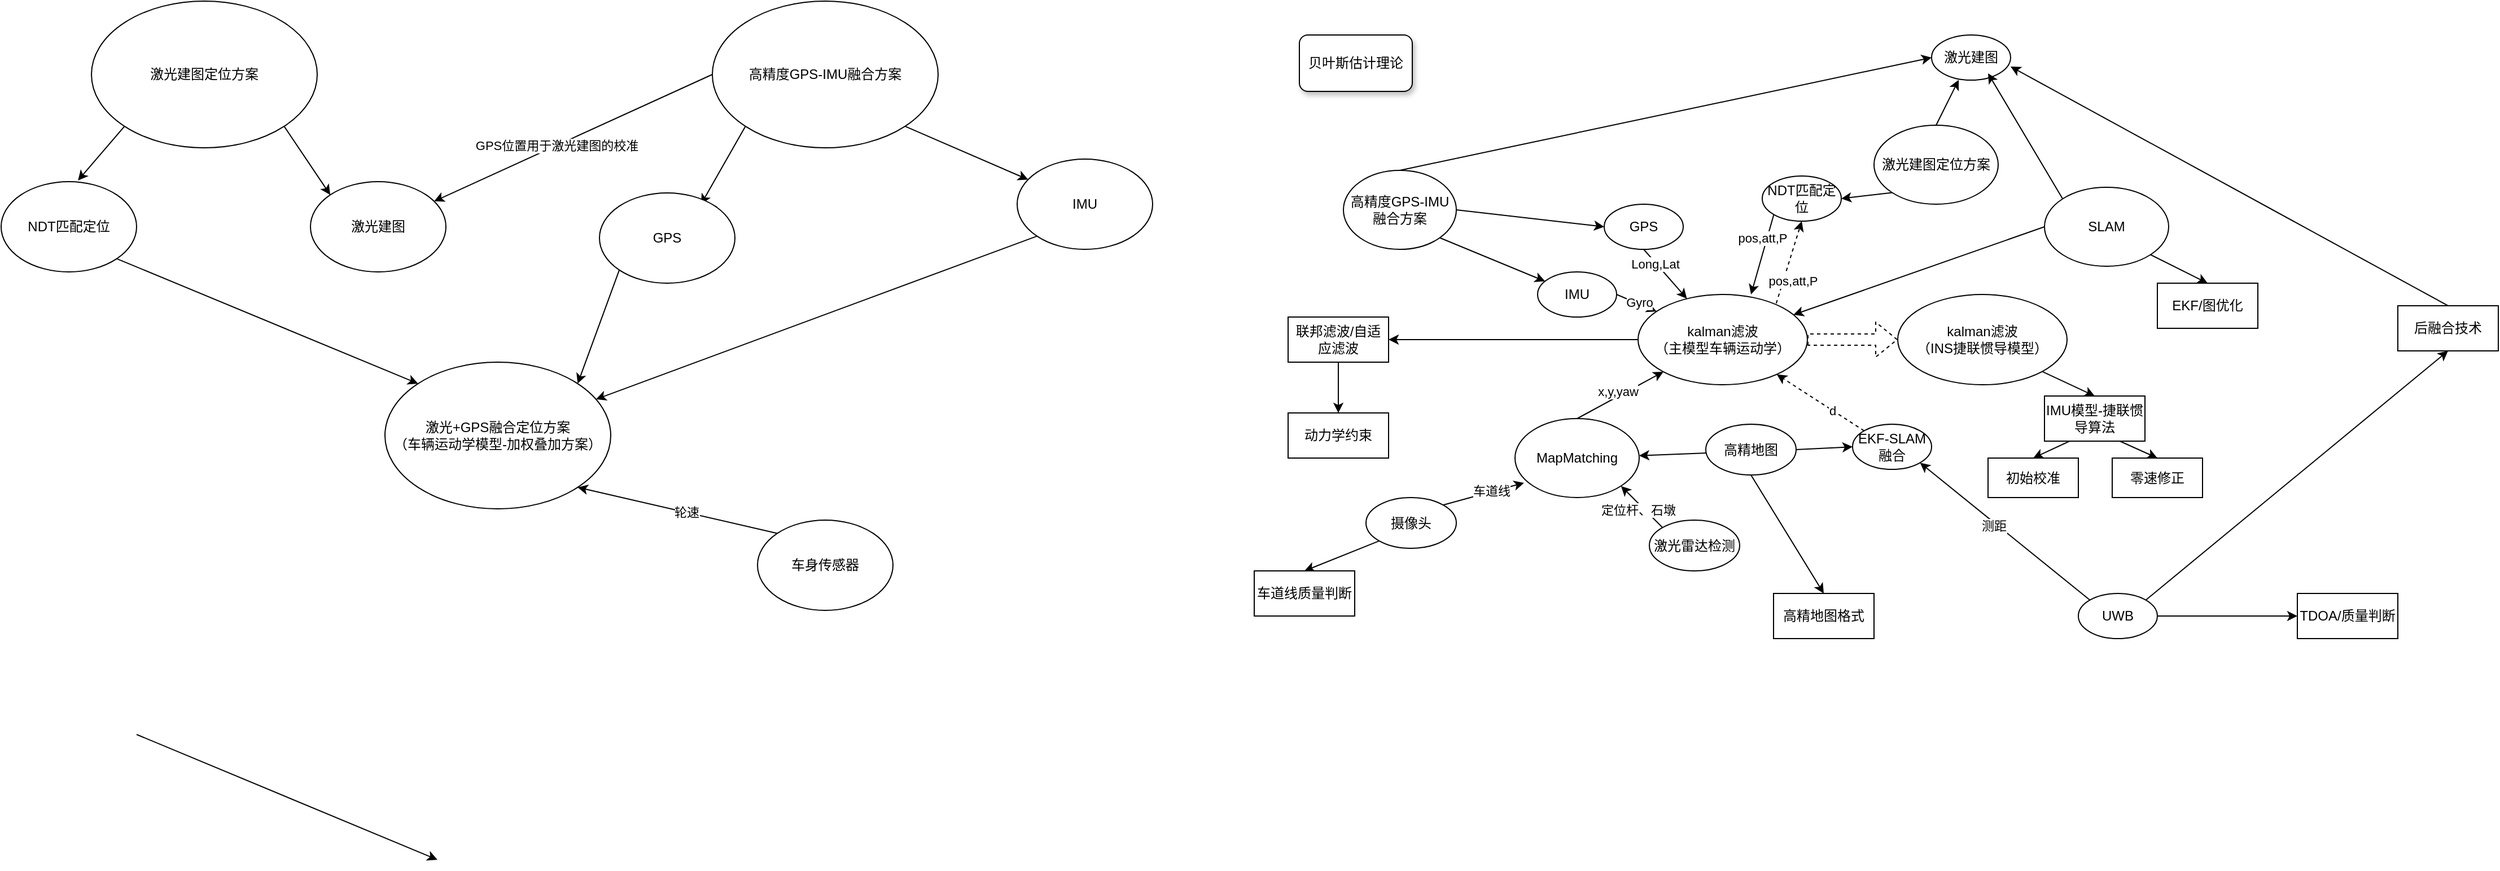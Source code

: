 <mxfile version="13.3.6" type="github">
  <diagram id="zAklxPVSnyF1f9p-QhmA" name="Page-1">
    <mxGraphModel dx="2121" dy="598" grid="1" gridSize="10" guides="1" tooltips="1" connect="1" arrows="1" fold="1" page="1" pageScale="1" pageWidth="827" pageHeight="1169" math="0" shadow="0">
      <root>
        <mxCell id="0" />
        <mxCell id="1" parent="0" />
        <mxCell id="JtGoAlClPYQqaDhEBIHm-8" style="orthogonalLoop=1;jettySize=auto;html=1;exitX=1;exitY=1;exitDx=0;exitDy=0;entryX=0;entryY=0;entryDx=0;entryDy=0;" parent="1" source="JtGoAlClPYQqaDhEBIHm-1" target="JtGoAlClPYQqaDhEBIHm-3" edge="1">
          <mxGeometry relative="1" as="geometry" />
        </mxCell>
        <mxCell id="JtGoAlClPYQqaDhEBIHm-10" style="edgeStyle=none;orthogonalLoop=1;jettySize=auto;html=1;exitX=0;exitY=1;exitDx=0;exitDy=0;entryX=0.567;entryY=-0.012;entryDx=0;entryDy=0;entryPerimeter=0;" parent="1" source="JtGoAlClPYQqaDhEBIHm-1" target="JtGoAlClPYQqaDhEBIHm-9" edge="1">
          <mxGeometry relative="1" as="geometry" />
        </mxCell>
        <mxCell id="JtGoAlClPYQqaDhEBIHm-1" value="激光建图定位方案" style="ellipse;whiteSpace=wrap;html=1;" parent="1" vertex="1">
          <mxGeometry x="-20" y="60" width="200" height="130" as="geometry" />
        </mxCell>
        <mxCell id="JtGoAlClPYQqaDhEBIHm-15" style="edgeStyle=none;orthogonalLoop=1;jettySize=auto;html=1;exitX=1;exitY=1;exitDx=0;exitDy=0;" parent="1" source="JtGoAlClPYQqaDhEBIHm-2" target="JtGoAlClPYQqaDhEBIHm-11" edge="1">
          <mxGeometry relative="1" as="geometry" />
        </mxCell>
        <mxCell id="JtGoAlClPYQqaDhEBIHm-16" style="edgeStyle=none;orthogonalLoop=1;jettySize=auto;html=1;exitX=0;exitY=1;exitDx=0;exitDy=0;entryX=0.75;entryY=0.125;entryDx=0;entryDy=0;entryPerimeter=0;" parent="1" source="JtGoAlClPYQqaDhEBIHm-2" target="JtGoAlClPYQqaDhEBIHm-14" edge="1">
          <mxGeometry relative="1" as="geometry" />
        </mxCell>
        <mxCell id="JtGoAlClPYQqaDhEBIHm-17" style="edgeStyle=none;orthogonalLoop=1;jettySize=auto;html=1;exitX=0;exitY=0.5;exitDx=0;exitDy=0;" parent="1" source="JtGoAlClPYQqaDhEBIHm-2" target="JtGoAlClPYQqaDhEBIHm-3" edge="1">
          <mxGeometry relative="1" as="geometry" />
        </mxCell>
        <mxCell id="JtGoAlClPYQqaDhEBIHm-18" value="GPS位置用于激光建图的校准" style="edgeLabel;html=1;align=center;verticalAlign=middle;resizable=0;points=[];" parent="JtGoAlClPYQqaDhEBIHm-17" vertex="1" connectable="0">
          <mxGeometry x="0.12" relative="1" as="geometry">
            <mxPoint as="offset" />
          </mxGeometry>
        </mxCell>
        <mxCell id="JtGoAlClPYQqaDhEBIHm-2" value="高精度GPS-IMU融合方案" style="ellipse;whiteSpace=wrap;html=1;" parent="1" vertex="1">
          <mxGeometry x="530" y="60" width="200" height="130" as="geometry" />
        </mxCell>
        <mxCell id="JtGoAlClPYQqaDhEBIHm-3" value="激光建图" style="ellipse;whiteSpace=wrap;html=1;" parent="1" vertex="1">
          <mxGeometry x="174" y="220" width="120" height="80" as="geometry" />
        </mxCell>
        <mxCell id="JtGoAlClPYQqaDhEBIHm-20" style="edgeStyle=none;orthogonalLoop=1;jettySize=auto;html=1;exitX=1;exitY=1;exitDx=0;exitDy=0;entryX=0;entryY=0;entryDx=0;entryDy=0;" parent="1" source="JtGoAlClPYQqaDhEBIHm-9" target="JtGoAlClPYQqaDhEBIHm-19" edge="1">
          <mxGeometry relative="1" as="geometry" />
        </mxCell>
        <mxCell id="JtGoAlClPYQqaDhEBIHm-9" value="NDT匹配定位" style="ellipse;whiteSpace=wrap;html=1;" parent="1" vertex="1">
          <mxGeometry x="-100" y="220" width="120" height="80" as="geometry" />
        </mxCell>
        <mxCell id="JtGoAlClPYQqaDhEBIHm-25" style="edgeStyle=none;orthogonalLoop=1;jettySize=auto;html=1;exitX=0;exitY=1;exitDx=0;exitDy=0;" parent="1" source="JtGoAlClPYQqaDhEBIHm-11" target="JtGoAlClPYQqaDhEBIHm-19" edge="1">
          <mxGeometry relative="1" as="geometry" />
        </mxCell>
        <mxCell id="JtGoAlClPYQqaDhEBIHm-11" value="IMU" style="ellipse;whiteSpace=wrap;html=1;" parent="1" vertex="1">
          <mxGeometry x="800" y="200" width="120" height="80" as="geometry" />
        </mxCell>
        <mxCell id="JtGoAlClPYQqaDhEBIHm-24" style="edgeStyle=none;orthogonalLoop=1;jettySize=auto;html=1;exitX=0;exitY=1;exitDx=0;exitDy=0;entryX=1;entryY=0;entryDx=0;entryDy=0;" parent="1" source="JtGoAlClPYQqaDhEBIHm-14" target="JtGoAlClPYQqaDhEBIHm-19" edge="1">
          <mxGeometry relative="1" as="geometry" />
        </mxCell>
        <mxCell id="JtGoAlClPYQqaDhEBIHm-14" value="GPS" style="ellipse;whiteSpace=wrap;html=1;" parent="1" vertex="1">
          <mxGeometry x="430" y="230" width="120" height="80" as="geometry" />
        </mxCell>
        <mxCell id="JtGoAlClPYQqaDhEBIHm-19" value="激光+GPS融合定位方案&lt;br&gt;（车辆运动学模型-加权叠加方案）" style="ellipse;whiteSpace=wrap;html=1;" parent="1" vertex="1">
          <mxGeometry x="240" y="380" width="200" height="130" as="geometry" />
        </mxCell>
        <mxCell id="JtGoAlClPYQqaDhEBIHm-21" style="edgeStyle=none;orthogonalLoop=1;jettySize=auto;html=1;exitX=1;exitY=1;exitDx=0;exitDy=0;entryX=0;entryY=0;entryDx=0;entryDy=0;" parent="1" edge="1">
          <mxGeometry relative="1" as="geometry">
            <mxPoint x="19.996" y="710.004" as="sourcePoint" />
            <mxPoint x="286.47" y="821.013" as="targetPoint" />
          </mxGeometry>
        </mxCell>
        <mxCell id="JtGoAlClPYQqaDhEBIHm-23" style="edgeStyle=none;orthogonalLoop=1;jettySize=auto;html=1;exitX=0;exitY=0;exitDx=0;exitDy=0;entryX=1;entryY=1;entryDx=0;entryDy=0;" parent="1" source="JtGoAlClPYQqaDhEBIHm-22" target="JtGoAlClPYQqaDhEBIHm-19" edge="1">
          <mxGeometry relative="1" as="geometry" />
        </mxCell>
        <mxCell id="JtGoAlClPYQqaDhEBIHm-26" value="轮速" style="edgeLabel;html=1;align=center;verticalAlign=middle;resizable=0;points=[];" parent="JtGoAlClPYQqaDhEBIHm-23" vertex="1" connectable="0">
          <mxGeometry x="-0.089" relative="1" as="geometry">
            <mxPoint as="offset" />
          </mxGeometry>
        </mxCell>
        <mxCell id="JtGoAlClPYQqaDhEBIHm-22" value="车身传感器" style="ellipse;whiteSpace=wrap;html=1;" parent="1" vertex="1">
          <mxGeometry x="570" y="520" width="120" height="80" as="geometry" />
        </mxCell>
        <mxCell id="JtGoAlClPYQqaDhEBIHm-34" style="edgeStyle=none;orthogonalLoop=1;jettySize=auto;html=1;exitX=0.5;exitY=1;exitDx=0;exitDy=0;" parent="1" source="JtGoAlClPYQqaDhEBIHm-27" target="JtGoAlClPYQqaDhEBIHm-30" edge="1">
          <mxGeometry relative="1" as="geometry" />
        </mxCell>
        <mxCell id="JtGoAlClPYQqaDhEBIHm-67" value="Long,Lat" style="edgeLabel;html=1;align=center;verticalAlign=middle;resizable=0;points=[];" parent="JtGoAlClPYQqaDhEBIHm-34" vertex="1" connectable="0">
          <mxGeometry x="-0.459" y="-1" relative="1" as="geometry">
            <mxPoint as="offset" />
          </mxGeometry>
        </mxCell>
        <mxCell id="JtGoAlClPYQqaDhEBIHm-27" value="GPS" style="ellipse;whiteSpace=wrap;html=1;" parent="1" vertex="1">
          <mxGeometry x="1320" y="240" width="70" height="40" as="geometry" />
        </mxCell>
        <mxCell id="JtGoAlClPYQqaDhEBIHm-31" style="edgeStyle=none;orthogonalLoop=1;jettySize=auto;html=1;exitX=1;exitY=0.5;exitDx=0;exitDy=0;" parent="1" source="JtGoAlClPYQqaDhEBIHm-76" target="JtGoAlClPYQqaDhEBIHm-30" edge="1">
          <mxGeometry relative="1" as="geometry" />
        </mxCell>
        <mxCell id="JtGoAlClPYQqaDhEBIHm-33" value="Gyro" style="edgeLabel;html=1;align=center;verticalAlign=middle;resizable=0;points=[];" parent="JtGoAlClPYQqaDhEBIHm-31" vertex="1" connectable="0">
          <mxGeometry x="0.095" y="2" relative="1" as="geometry">
            <mxPoint as="offset" />
          </mxGeometry>
        </mxCell>
        <mxCell id="JtGoAlClPYQqaDhEBIHm-56" style="edgeStyle=none;orthogonalLoop=1;jettySize=auto;html=1;exitX=0.5;exitY=0;exitDx=0;exitDy=0;entryX=0;entryY=0.5;entryDx=0;entryDy=0;" parent="1" source="JtGoAlClPYQqaDhEBIHm-29" target="JtGoAlClPYQqaDhEBIHm-50" edge="1">
          <mxGeometry relative="1" as="geometry" />
        </mxCell>
        <mxCell id="TmcgU3cM4aMXSd0HHcBp-4" style="edgeStyle=none;rounded=0;orthogonalLoop=1;jettySize=auto;html=1;exitX=1;exitY=0.5;exitDx=0;exitDy=0;entryX=0;entryY=0.5;entryDx=0;entryDy=0;" edge="1" parent="1" source="JtGoAlClPYQqaDhEBIHm-29" target="JtGoAlClPYQqaDhEBIHm-27">
          <mxGeometry relative="1" as="geometry" />
        </mxCell>
        <mxCell id="TmcgU3cM4aMXSd0HHcBp-5" style="edgeStyle=none;rounded=0;orthogonalLoop=1;jettySize=auto;html=1;exitX=1;exitY=1;exitDx=0;exitDy=0;" edge="1" parent="1" source="JtGoAlClPYQqaDhEBIHm-29" target="JtGoAlClPYQqaDhEBIHm-76">
          <mxGeometry relative="1" as="geometry" />
        </mxCell>
        <mxCell id="JtGoAlClPYQqaDhEBIHm-29" value="高精度GPS-IMU融合方案" style="ellipse;whiteSpace=wrap;html=1;" parent="1" vertex="1">
          <mxGeometry x="1089" y="210" width="100" height="70" as="geometry" />
        </mxCell>
        <mxCell id="JtGoAlClPYQqaDhEBIHm-48" style="edgeStyle=none;orthogonalLoop=1;jettySize=auto;html=1;exitX=1;exitY=0.5;exitDx=0;exitDy=0;entryX=0;entryY=0.5;entryDx=0;entryDy=0;shape=flexArrow;dashed=1;" parent="1" source="JtGoAlClPYQqaDhEBIHm-30" target="JtGoAlClPYQqaDhEBIHm-46" edge="1">
          <mxGeometry relative="1" as="geometry" />
        </mxCell>
        <mxCell id="JtGoAlClPYQqaDhEBIHm-64" style="edgeStyle=none;orthogonalLoop=1;jettySize=auto;html=1;exitX=0.816;exitY=0.098;exitDx=0;exitDy=0;entryX=0.5;entryY=1;entryDx=0;entryDy=0;dashed=1;exitPerimeter=0;" parent="1" source="JtGoAlClPYQqaDhEBIHm-30" target="JtGoAlClPYQqaDhEBIHm-53" edge="1">
          <mxGeometry relative="1" as="geometry" />
        </mxCell>
        <mxCell id="JtGoAlClPYQqaDhEBIHm-65" value="pos,att,P" style="edgeLabel;html=1;align=center;verticalAlign=middle;resizable=0;points=[];" parent="JtGoAlClPYQqaDhEBIHm-64" vertex="1" connectable="0">
          <mxGeometry x="-0.128" relative="1" as="geometry">
            <mxPoint x="4.61" y="11.8" as="offset" />
          </mxGeometry>
        </mxCell>
        <mxCell id="JtGoAlClPYQqaDhEBIHm-99" style="orthogonalLoop=1;jettySize=auto;html=1;exitX=0;exitY=0.5;exitDx=0;exitDy=0;entryX=1;entryY=0.5;entryDx=0;entryDy=0;" parent="1" target="JtGoAlClPYQqaDhEBIHm-98" edge="1">
          <mxGeometry relative="1" as="geometry">
            <mxPoint x="1390" y="360" as="sourcePoint" />
            <mxPoint x="1239.0" y="360" as="targetPoint" />
          </mxGeometry>
        </mxCell>
        <mxCell id="JtGoAlClPYQqaDhEBIHm-30" value="kalman滤波&lt;br&gt;（主模型车辆运动学）" style="ellipse;whiteSpace=wrap;html=1;" parent="1" vertex="1">
          <mxGeometry x="1350" y="320" width="150" height="80" as="geometry" />
        </mxCell>
        <mxCell id="JtGoAlClPYQqaDhEBIHm-38" style="edgeStyle=none;orthogonalLoop=1;jettySize=auto;html=1;exitX=1;exitY=0;exitDx=0;exitDy=0;entryX=0.073;entryY=0.814;entryDx=0;entryDy=0;entryPerimeter=0;" parent="1" source="JtGoAlClPYQqaDhEBIHm-35" target="JtGoAlClPYQqaDhEBIHm-36" edge="1">
          <mxGeometry relative="1" as="geometry" />
        </mxCell>
        <mxCell id="JtGoAlClPYQqaDhEBIHm-43" value="车道线" style="edgeLabel;html=1;align=center;verticalAlign=middle;resizable=0;points=[];" parent="JtGoAlClPYQqaDhEBIHm-38" vertex="1" connectable="0">
          <mxGeometry x="0.195" relative="1" as="geometry">
            <mxPoint y="-1" as="offset" />
          </mxGeometry>
        </mxCell>
        <mxCell id="JtGoAlClPYQqaDhEBIHm-82" style="edgeStyle=none;orthogonalLoop=1;jettySize=auto;html=1;exitX=0;exitY=1;exitDx=0;exitDy=0;entryX=0.5;entryY=0;entryDx=0;entryDy=0;" parent="1" source="JtGoAlClPYQqaDhEBIHm-35" target="JtGoAlClPYQqaDhEBIHm-81" edge="1">
          <mxGeometry relative="1" as="geometry" />
        </mxCell>
        <mxCell id="JtGoAlClPYQqaDhEBIHm-35" value="摄像头" style="ellipse;whiteSpace=wrap;html=1;" parent="1" vertex="1">
          <mxGeometry x="1109" y="500" width="80" height="45" as="geometry" />
        </mxCell>
        <mxCell id="JtGoAlClPYQqaDhEBIHm-45" style="edgeStyle=none;orthogonalLoop=1;jettySize=auto;html=1;exitX=0.5;exitY=0;exitDx=0;exitDy=0;" parent="1" source="JtGoAlClPYQqaDhEBIHm-36" target="JtGoAlClPYQqaDhEBIHm-30" edge="1">
          <mxGeometry relative="1" as="geometry" />
        </mxCell>
        <mxCell id="JtGoAlClPYQqaDhEBIHm-68" value="x,y,yaw" style="edgeLabel;html=1;align=center;verticalAlign=middle;resizable=0;points=[];" parent="JtGoAlClPYQqaDhEBIHm-45" vertex="1" connectable="0">
          <mxGeometry x="-0.408" y="1" relative="1" as="geometry">
            <mxPoint x="14.12" y="-11.21" as="offset" />
          </mxGeometry>
        </mxCell>
        <mxCell id="JtGoAlClPYQqaDhEBIHm-36" value="MapMatching" style="ellipse;whiteSpace=wrap;html=1;" parent="1" vertex="1">
          <mxGeometry x="1241" y="430" width="110" height="70" as="geometry" />
        </mxCell>
        <mxCell id="JtGoAlClPYQqaDhEBIHm-40" style="edgeStyle=none;orthogonalLoop=1;jettySize=auto;html=1;exitX=1;exitY=0.5;exitDx=0;exitDy=0;" parent="1" source="JtGoAlClPYQqaDhEBIHm-39" target="JtGoAlClPYQqaDhEBIHm-36" edge="1">
          <mxGeometry relative="1" as="geometry" />
        </mxCell>
        <mxCell id="JtGoAlClPYQqaDhEBIHm-62" style="edgeStyle=none;orthogonalLoop=1;jettySize=auto;html=1;exitX=1;exitY=0.5;exitDx=0;exitDy=0;entryX=0;entryY=0.5;entryDx=0;entryDy=0;" parent="1" source="JtGoAlClPYQqaDhEBIHm-39" target="JtGoAlClPYQqaDhEBIHm-60" edge="1">
          <mxGeometry relative="1" as="geometry" />
        </mxCell>
        <mxCell id="JtGoAlClPYQqaDhEBIHm-84" style="edgeStyle=none;orthogonalLoop=1;jettySize=auto;html=1;exitX=0.5;exitY=1;exitDx=0;exitDy=0;entryX=0.5;entryY=0;entryDx=0;entryDy=0;" parent="1" source="JtGoAlClPYQqaDhEBIHm-39" target="JtGoAlClPYQqaDhEBIHm-79" edge="1">
          <mxGeometry relative="1" as="geometry" />
        </mxCell>
        <mxCell id="JtGoAlClPYQqaDhEBIHm-39" value="高精地图" style="ellipse;whiteSpace=wrap;html=1;" parent="1" vertex="1">
          <mxGeometry x="1410" y="435" width="80" height="45" as="geometry" />
        </mxCell>
        <mxCell id="JtGoAlClPYQqaDhEBIHm-42" style="edgeStyle=none;orthogonalLoop=1;jettySize=auto;html=1;exitX=0;exitY=0;exitDx=0;exitDy=0;entryX=1;entryY=1;entryDx=0;entryDy=0;" parent="1" source="JtGoAlClPYQqaDhEBIHm-41" target="JtGoAlClPYQqaDhEBIHm-36" edge="1">
          <mxGeometry relative="1" as="geometry" />
        </mxCell>
        <mxCell id="JtGoAlClPYQqaDhEBIHm-44" value="定位杆、石墩" style="edgeLabel;html=1;align=center;verticalAlign=middle;resizable=0;points=[];" parent="JtGoAlClPYQqaDhEBIHm-42" vertex="1" connectable="0">
          <mxGeometry x="-0.264" y="-1" relative="1" as="geometry">
            <mxPoint x="-9.59" y="-2.05" as="offset" />
          </mxGeometry>
        </mxCell>
        <mxCell id="JtGoAlClPYQqaDhEBIHm-41" value="激光雷达检测" style="ellipse;whiteSpace=wrap;html=1;" parent="1" vertex="1">
          <mxGeometry x="1360" y="520" width="80" height="45" as="geometry" />
        </mxCell>
        <mxCell id="JtGoAlClPYQqaDhEBIHm-97" style="edgeStyle=none;orthogonalLoop=1;jettySize=auto;html=1;exitX=1;exitY=1;exitDx=0;exitDy=0;entryX=0.5;entryY=0;entryDx=0;entryDy=0;" parent="1" source="JtGoAlClPYQqaDhEBIHm-46" target="JtGoAlClPYQqaDhEBIHm-74" edge="1">
          <mxGeometry relative="1" as="geometry" />
        </mxCell>
        <mxCell id="JtGoAlClPYQqaDhEBIHm-46" value="kalman滤波&lt;br&gt;（INS捷联惯导模型）" style="ellipse;whiteSpace=wrap;html=1;" parent="1" vertex="1">
          <mxGeometry x="1580" y="320" width="150" height="80" as="geometry" />
        </mxCell>
        <mxCell id="JtGoAlClPYQqaDhEBIHm-54" style="edgeStyle=none;orthogonalLoop=1;jettySize=auto;html=1;exitX=0;exitY=1;exitDx=0;exitDy=0;entryX=1;entryY=0.5;entryDx=0;entryDy=0;" parent="1" source="JtGoAlClPYQqaDhEBIHm-49" target="JtGoAlClPYQqaDhEBIHm-53" edge="1">
          <mxGeometry relative="1" as="geometry" />
        </mxCell>
        <mxCell id="TmcgU3cM4aMXSd0HHcBp-2" style="rounded=0;orthogonalLoop=1;jettySize=auto;html=1;exitX=0.5;exitY=0;exitDx=0;exitDy=0;entryX=0.343;entryY=0.993;entryDx=0;entryDy=0;entryPerimeter=0;" edge="1" parent="1" source="JtGoAlClPYQqaDhEBIHm-49" target="JtGoAlClPYQqaDhEBIHm-50">
          <mxGeometry relative="1" as="geometry" />
        </mxCell>
        <mxCell id="JtGoAlClPYQqaDhEBIHm-49" value="激光建图定位方案" style="ellipse;whiteSpace=wrap;html=1;" parent="1" vertex="1">
          <mxGeometry x="1559" y="170" width="110" height="70" as="geometry" />
        </mxCell>
        <mxCell id="JtGoAlClPYQqaDhEBIHm-50" value="激光建图" style="ellipse;whiteSpace=wrap;html=1;" parent="1" vertex="1">
          <mxGeometry x="1610" y="90" width="70" height="40" as="geometry" />
        </mxCell>
        <mxCell id="JtGoAlClPYQqaDhEBIHm-57" style="edgeStyle=none;orthogonalLoop=1;jettySize=auto;html=1;exitX=0;exitY=1;exitDx=0;exitDy=0;entryX=0.667;entryY=0;entryDx=0;entryDy=0;entryPerimeter=0;" parent="1" source="JtGoAlClPYQqaDhEBIHm-53" target="JtGoAlClPYQqaDhEBIHm-30" edge="1">
          <mxGeometry relative="1" as="geometry" />
        </mxCell>
        <mxCell id="JtGoAlClPYQqaDhEBIHm-66" value="pos,att,P" style="edgeLabel;html=1;align=center;verticalAlign=middle;resizable=0;points=[];" parent="JtGoAlClPYQqaDhEBIHm-57" vertex="1" connectable="0">
          <mxGeometry x="0.344" y="-2" relative="1" as="geometry">
            <mxPoint x="5.23" y="-26.25" as="offset" />
          </mxGeometry>
        </mxCell>
        <mxCell id="JtGoAlClPYQqaDhEBIHm-53" value="NDT匹配定位" style="ellipse;whiteSpace=wrap;html=1;" parent="1" vertex="1">
          <mxGeometry x="1460" y="215" width="70" height="40" as="geometry" />
        </mxCell>
        <mxCell id="JtGoAlClPYQqaDhEBIHm-61" style="edgeStyle=none;orthogonalLoop=1;jettySize=auto;html=1;exitX=0;exitY=0;exitDx=0;exitDy=0;entryX=1;entryY=1;entryDx=0;entryDy=0;" parent="1" source="JtGoAlClPYQqaDhEBIHm-59" target="JtGoAlClPYQqaDhEBIHm-60" edge="1">
          <mxGeometry relative="1" as="geometry" />
        </mxCell>
        <mxCell id="JtGoAlClPYQqaDhEBIHm-70" value="测距" style="edgeLabel;html=1;align=center;verticalAlign=middle;resizable=0;points=[];" parent="JtGoAlClPYQqaDhEBIHm-61" vertex="1" connectable="0">
          <mxGeometry x="0.296" y="-1" relative="1" as="geometry">
            <mxPoint x="11.65" y="13.91" as="offset" />
          </mxGeometry>
        </mxCell>
        <mxCell id="JtGoAlClPYQqaDhEBIHm-90" style="edgeStyle=none;orthogonalLoop=1;jettySize=auto;html=1;exitX=1;exitY=0;exitDx=0;exitDy=0;entryX=0.5;entryY=1;entryDx=0;entryDy=0;" parent="1" source="JtGoAlClPYQqaDhEBIHm-59" target="JtGoAlClPYQqaDhEBIHm-89" edge="1">
          <mxGeometry relative="1" as="geometry" />
        </mxCell>
        <mxCell id="TmcgU3cM4aMXSd0HHcBp-3" style="edgeStyle=none;rounded=0;orthogonalLoop=1;jettySize=auto;html=1;exitX=1;exitY=0.5;exitDx=0;exitDy=0;entryX=0;entryY=0.5;entryDx=0;entryDy=0;" edge="1" parent="1" source="JtGoAlClPYQqaDhEBIHm-59" target="JtGoAlClPYQqaDhEBIHm-85">
          <mxGeometry relative="1" as="geometry" />
        </mxCell>
        <mxCell id="JtGoAlClPYQqaDhEBIHm-59" value="UWB" style="ellipse;whiteSpace=wrap;html=1;" parent="1" vertex="1">
          <mxGeometry x="1740" y="585" width="70" height="40" as="geometry" />
        </mxCell>
        <mxCell id="JtGoAlClPYQqaDhEBIHm-63" style="edgeStyle=none;orthogonalLoop=1;jettySize=auto;html=1;exitX=0;exitY=0;exitDx=0;exitDy=0;dashed=1;" parent="1" source="JtGoAlClPYQqaDhEBIHm-60" target="JtGoAlClPYQqaDhEBIHm-30" edge="1">
          <mxGeometry relative="1" as="geometry" />
        </mxCell>
        <mxCell id="JtGoAlClPYQqaDhEBIHm-69" value="d" style="edgeLabel;html=1;align=center;verticalAlign=middle;resizable=0;points=[];" parent="JtGoAlClPYQqaDhEBIHm-63" vertex="1" connectable="0">
          <mxGeometry x="-0.27" relative="1" as="geometry">
            <mxPoint as="offset" />
          </mxGeometry>
        </mxCell>
        <mxCell id="JtGoAlClPYQqaDhEBIHm-60" value="EKF-SLAM融合" style="ellipse;whiteSpace=wrap;html=1;" parent="1" vertex="1">
          <mxGeometry x="1540" y="435" width="70" height="40" as="geometry" />
        </mxCell>
        <mxCell id="JtGoAlClPYQqaDhEBIHm-72" style="edgeStyle=none;orthogonalLoop=1;jettySize=auto;html=1;exitX=0;exitY=0.5;exitDx=0;exitDy=0;" parent="1" source="JtGoAlClPYQqaDhEBIHm-71" target="JtGoAlClPYQqaDhEBIHm-30" edge="1">
          <mxGeometry relative="1" as="geometry" />
        </mxCell>
        <mxCell id="JtGoAlClPYQqaDhEBIHm-73" style="edgeStyle=none;orthogonalLoop=1;jettySize=auto;html=1;exitX=0;exitY=0;exitDx=0;exitDy=0;" parent="1" source="JtGoAlClPYQqaDhEBIHm-71" edge="1">
          <mxGeometry relative="1" as="geometry">
            <mxPoint x="1660" y="124" as="targetPoint" />
          </mxGeometry>
        </mxCell>
        <mxCell id="JtGoAlClPYQqaDhEBIHm-92" style="edgeStyle=none;orthogonalLoop=1;jettySize=auto;html=1;exitX=1;exitY=1;exitDx=0;exitDy=0;entryX=0.5;entryY=0;entryDx=0;entryDy=0;" parent="1" source="JtGoAlClPYQqaDhEBIHm-71" target="JtGoAlClPYQqaDhEBIHm-87" edge="1">
          <mxGeometry relative="1" as="geometry" />
        </mxCell>
        <mxCell id="JtGoAlClPYQqaDhEBIHm-71" value="SLAM" style="ellipse;whiteSpace=wrap;html=1;" parent="1" vertex="1">
          <mxGeometry x="1710" y="225" width="110" height="70" as="geometry" />
        </mxCell>
        <mxCell id="JtGoAlClPYQqaDhEBIHm-104" style="edgeStyle=none;orthogonalLoop=1;jettySize=auto;html=1;exitX=0.25;exitY=1;exitDx=0;exitDy=0;entryX=0.5;entryY=0;entryDx=0;entryDy=0;" parent="1" source="JtGoAlClPYQqaDhEBIHm-74" target="JtGoAlClPYQqaDhEBIHm-102" edge="1">
          <mxGeometry relative="1" as="geometry" />
        </mxCell>
        <mxCell id="JtGoAlClPYQqaDhEBIHm-105" style="edgeStyle=none;orthogonalLoop=1;jettySize=auto;html=1;exitX=0.75;exitY=1;exitDx=0;exitDy=0;entryX=0.5;entryY=0;entryDx=0;entryDy=0;" parent="1" source="JtGoAlClPYQqaDhEBIHm-74" target="JtGoAlClPYQqaDhEBIHm-103" edge="1">
          <mxGeometry relative="1" as="geometry" />
        </mxCell>
        <mxCell id="JtGoAlClPYQqaDhEBIHm-74" value="IMU模型-捷联惯导算法" style="rounded=0;whiteSpace=wrap;html=1;" parent="1" vertex="1">
          <mxGeometry x="1710" y="410" width="89" height="40" as="geometry" />
        </mxCell>
        <mxCell id="JtGoAlClPYQqaDhEBIHm-76" value="IMU" style="ellipse;whiteSpace=wrap;html=1;" parent="1" vertex="1">
          <mxGeometry x="1261" y="300" width="70" height="40" as="geometry" />
        </mxCell>
        <mxCell id="JtGoAlClPYQqaDhEBIHm-79" value="高精地图格式" style="rounded=0;whiteSpace=wrap;html=1;" parent="1" vertex="1">
          <mxGeometry x="1470" y="585" width="89" height="40" as="geometry" />
        </mxCell>
        <mxCell id="JtGoAlClPYQqaDhEBIHm-81" value="车道线质量判断" style="rounded=0;whiteSpace=wrap;html=1;" parent="1" vertex="1">
          <mxGeometry x="1010" y="565" width="89" height="40" as="geometry" />
        </mxCell>
        <mxCell id="JtGoAlClPYQqaDhEBIHm-85" value="TDOA/质量判断" style="rounded=0;whiteSpace=wrap;html=1;" parent="1" vertex="1">
          <mxGeometry x="1934" y="585" width="89" height="40" as="geometry" />
        </mxCell>
        <mxCell id="JtGoAlClPYQqaDhEBIHm-87" value="EKF/图优化" style="rounded=0;whiteSpace=wrap;html=1;" parent="1" vertex="1">
          <mxGeometry x="1810" y="310" width="89" height="40" as="geometry" />
        </mxCell>
        <mxCell id="JtGoAlClPYQqaDhEBIHm-93" style="edgeStyle=none;orthogonalLoop=1;jettySize=auto;html=1;exitX=0.5;exitY=0;exitDx=0;exitDy=0;entryX=1;entryY=0.7;entryDx=0;entryDy=0;entryPerimeter=0;" parent="1" source="JtGoAlClPYQqaDhEBIHm-89" target="JtGoAlClPYQqaDhEBIHm-50" edge="1">
          <mxGeometry relative="1" as="geometry" />
        </mxCell>
        <mxCell id="JtGoAlClPYQqaDhEBIHm-89" value="后融合技术" style="rounded=0;whiteSpace=wrap;html=1;" parent="1" vertex="1">
          <mxGeometry x="2023" y="330" width="89" height="40" as="geometry" />
        </mxCell>
        <mxCell id="TmcgU3cM4aMXSd0HHcBp-1" style="edgeStyle=orthogonalEdgeStyle;rounded=0;orthogonalLoop=1;jettySize=auto;html=1;exitX=0.5;exitY=1;exitDx=0;exitDy=0;entryX=0.5;entryY=0;entryDx=0;entryDy=0;" edge="1" parent="1" source="JtGoAlClPYQqaDhEBIHm-98" target="JtGoAlClPYQqaDhEBIHm-100">
          <mxGeometry relative="1" as="geometry" />
        </mxCell>
        <mxCell id="JtGoAlClPYQqaDhEBIHm-98" value="联邦滤波/自适应滤波" style="rounded=0;whiteSpace=wrap;html=1;" parent="1" vertex="1">
          <mxGeometry x="1040" y="340" width="89" height="40" as="geometry" />
        </mxCell>
        <mxCell id="JtGoAlClPYQqaDhEBIHm-100" value="动力学约束" style="rounded=0;whiteSpace=wrap;html=1;" parent="1" vertex="1">
          <mxGeometry x="1040" y="425" width="89" height="40" as="geometry" />
        </mxCell>
        <mxCell id="JtGoAlClPYQqaDhEBIHm-102" value="初始校准" style="rounded=0;whiteSpace=wrap;html=1;" parent="1" vertex="1">
          <mxGeometry x="1660" y="465" width="80" height="35" as="geometry" />
        </mxCell>
        <mxCell id="JtGoAlClPYQqaDhEBIHm-103" value="零速修正" style="rounded=0;whiteSpace=wrap;html=1;" parent="1" vertex="1">
          <mxGeometry x="1770" y="465" width="80" height="35" as="geometry" />
        </mxCell>
        <mxCell id="JtGoAlClPYQqaDhEBIHm-106" value="贝叶斯估计理论" style="rounded=1;whiteSpace=wrap;html=1;shadow=1;" parent="1" vertex="1">
          <mxGeometry x="1050" y="90" width="100" height="50" as="geometry" />
        </mxCell>
      </root>
    </mxGraphModel>
  </diagram>
</mxfile>
